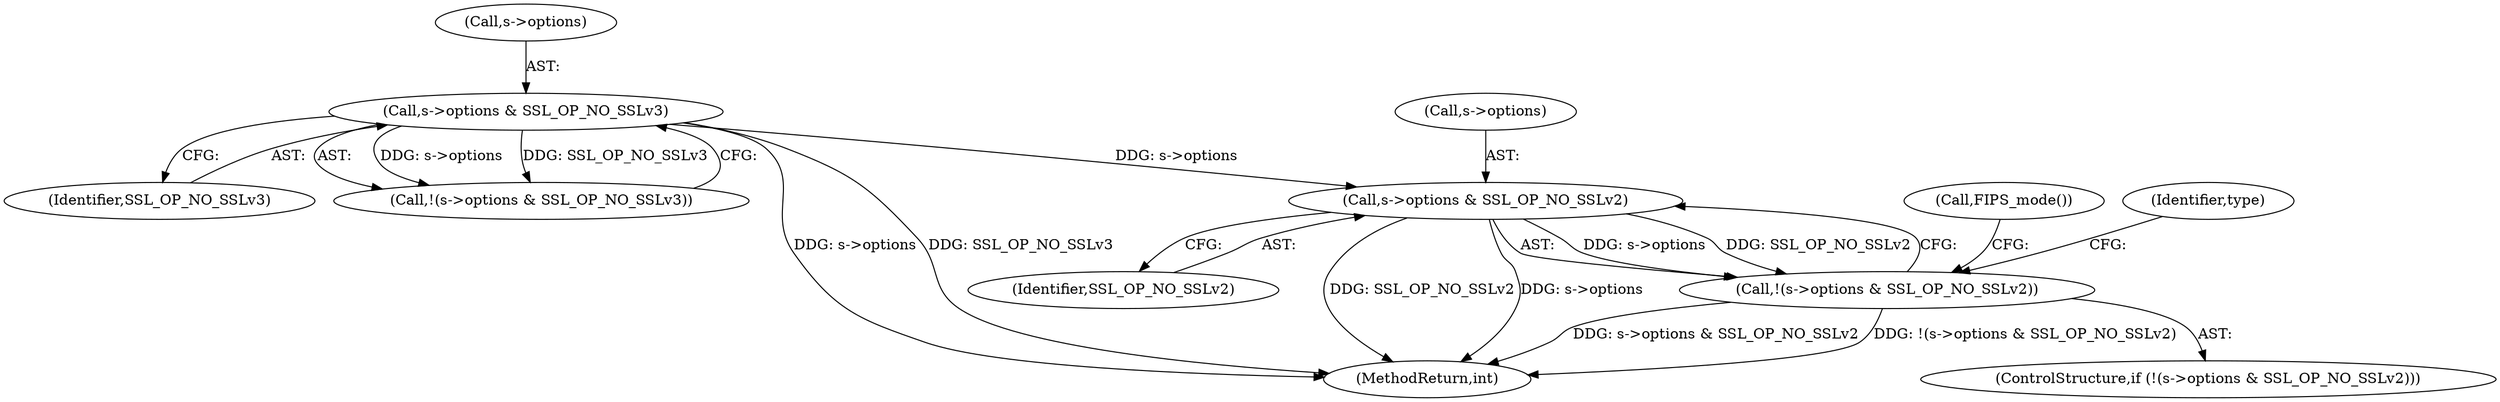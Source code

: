 digraph "0_openssl_b82924741b4bd590da890619be671f4635e46c2b@pointer" {
"1000365" [label="(Call,s->options & SSL_OP_NO_SSLv2)"];
"1000346" [label="(Call,s->options & SSL_OP_NO_SSLv3)"];
"1000364" [label="(Call,!(s->options & SSL_OP_NO_SSLv2))"];
"1000369" [label="(Identifier,SSL_OP_NO_SSLv2)"];
"1000346" [label="(Call,s->options & SSL_OP_NO_SSLv3)"];
"1000347" [label="(Call,s->options)"];
"1000366" [label="(Call,s->options)"];
"1000350" [label="(Identifier,SSL_OP_NO_SSLv3)"];
"1000345" [label="(Call,!(s->options & SSL_OP_NO_SSLv3))"];
"1000363" [label="(ControlStructure,if (!(s->options & SSL_OP_NO_SSLv2)))"];
"1000590" [label="(Call,FIPS_mode())"];
"1001104" [label="(MethodReturn,int)"];
"1000365" [label="(Call,s->options & SSL_OP_NO_SSLv2)"];
"1000364" [label="(Call,!(s->options & SSL_OP_NO_SSLv2))"];
"1000371" [label="(Identifier,type)"];
"1000365" -> "1000364"  [label="AST: "];
"1000365" -> "1000369"  [label="CFG: "];
"1000366" -> "1000365"  [label="AST: "];
"1000369" -> "1000365"  [label="AST: "];
"1000364" -> "1000365"  [label="CFG: "];
"1000365" -> "1001104"  [label="DDG: SSL_OP_NO_SSLv2"];
"1000365" -> "1001104"  [label="DDG: s->options"];
"1000365" -> "1000364"  [label="DDG: s->options"];
"1000365" -> "1000364"  [label="DDG: SSL_OP_NO_SSLv2"];
"1000346" -> "1000365"  [label="DDG: s->options"];
"1000346" -> "1000345"  [label="AST: "];
"1000346" -> "1000350"  [label="CFG: "];
"1000347" -> "1000346"  [label="AST: "];
"1000350" -> "1000346"  [label="AST: "];
"1000345" -> "1000346"  [label="CFG: "];
"1000346" -> "1001104"  [label="DDG: s->options"];
"1000346" -> "1001104"  [label="DDG: SSL_OP_NO_SSLv3"];
"1000346" -> "1000345"  [label="DDG: s->options"];
"1000346" -> "1000345"  [label="DDG: SSL_OP_NO_SSLv3"];
"1000364" -> "1000363"  [label="AST: "];
"1000371" -> "1000364"  [label="CFG: "];
"1000590" -> "1000364"  [label="CFG: "];
"1000364" -> "1001104"  [label="DDG: s->options & SSL_OP_NO_SSLv2"];
"1000364" -> "1001104"  [label="DDG: !(s->options & SSL_OP_NO_SSLv2)"];
}
